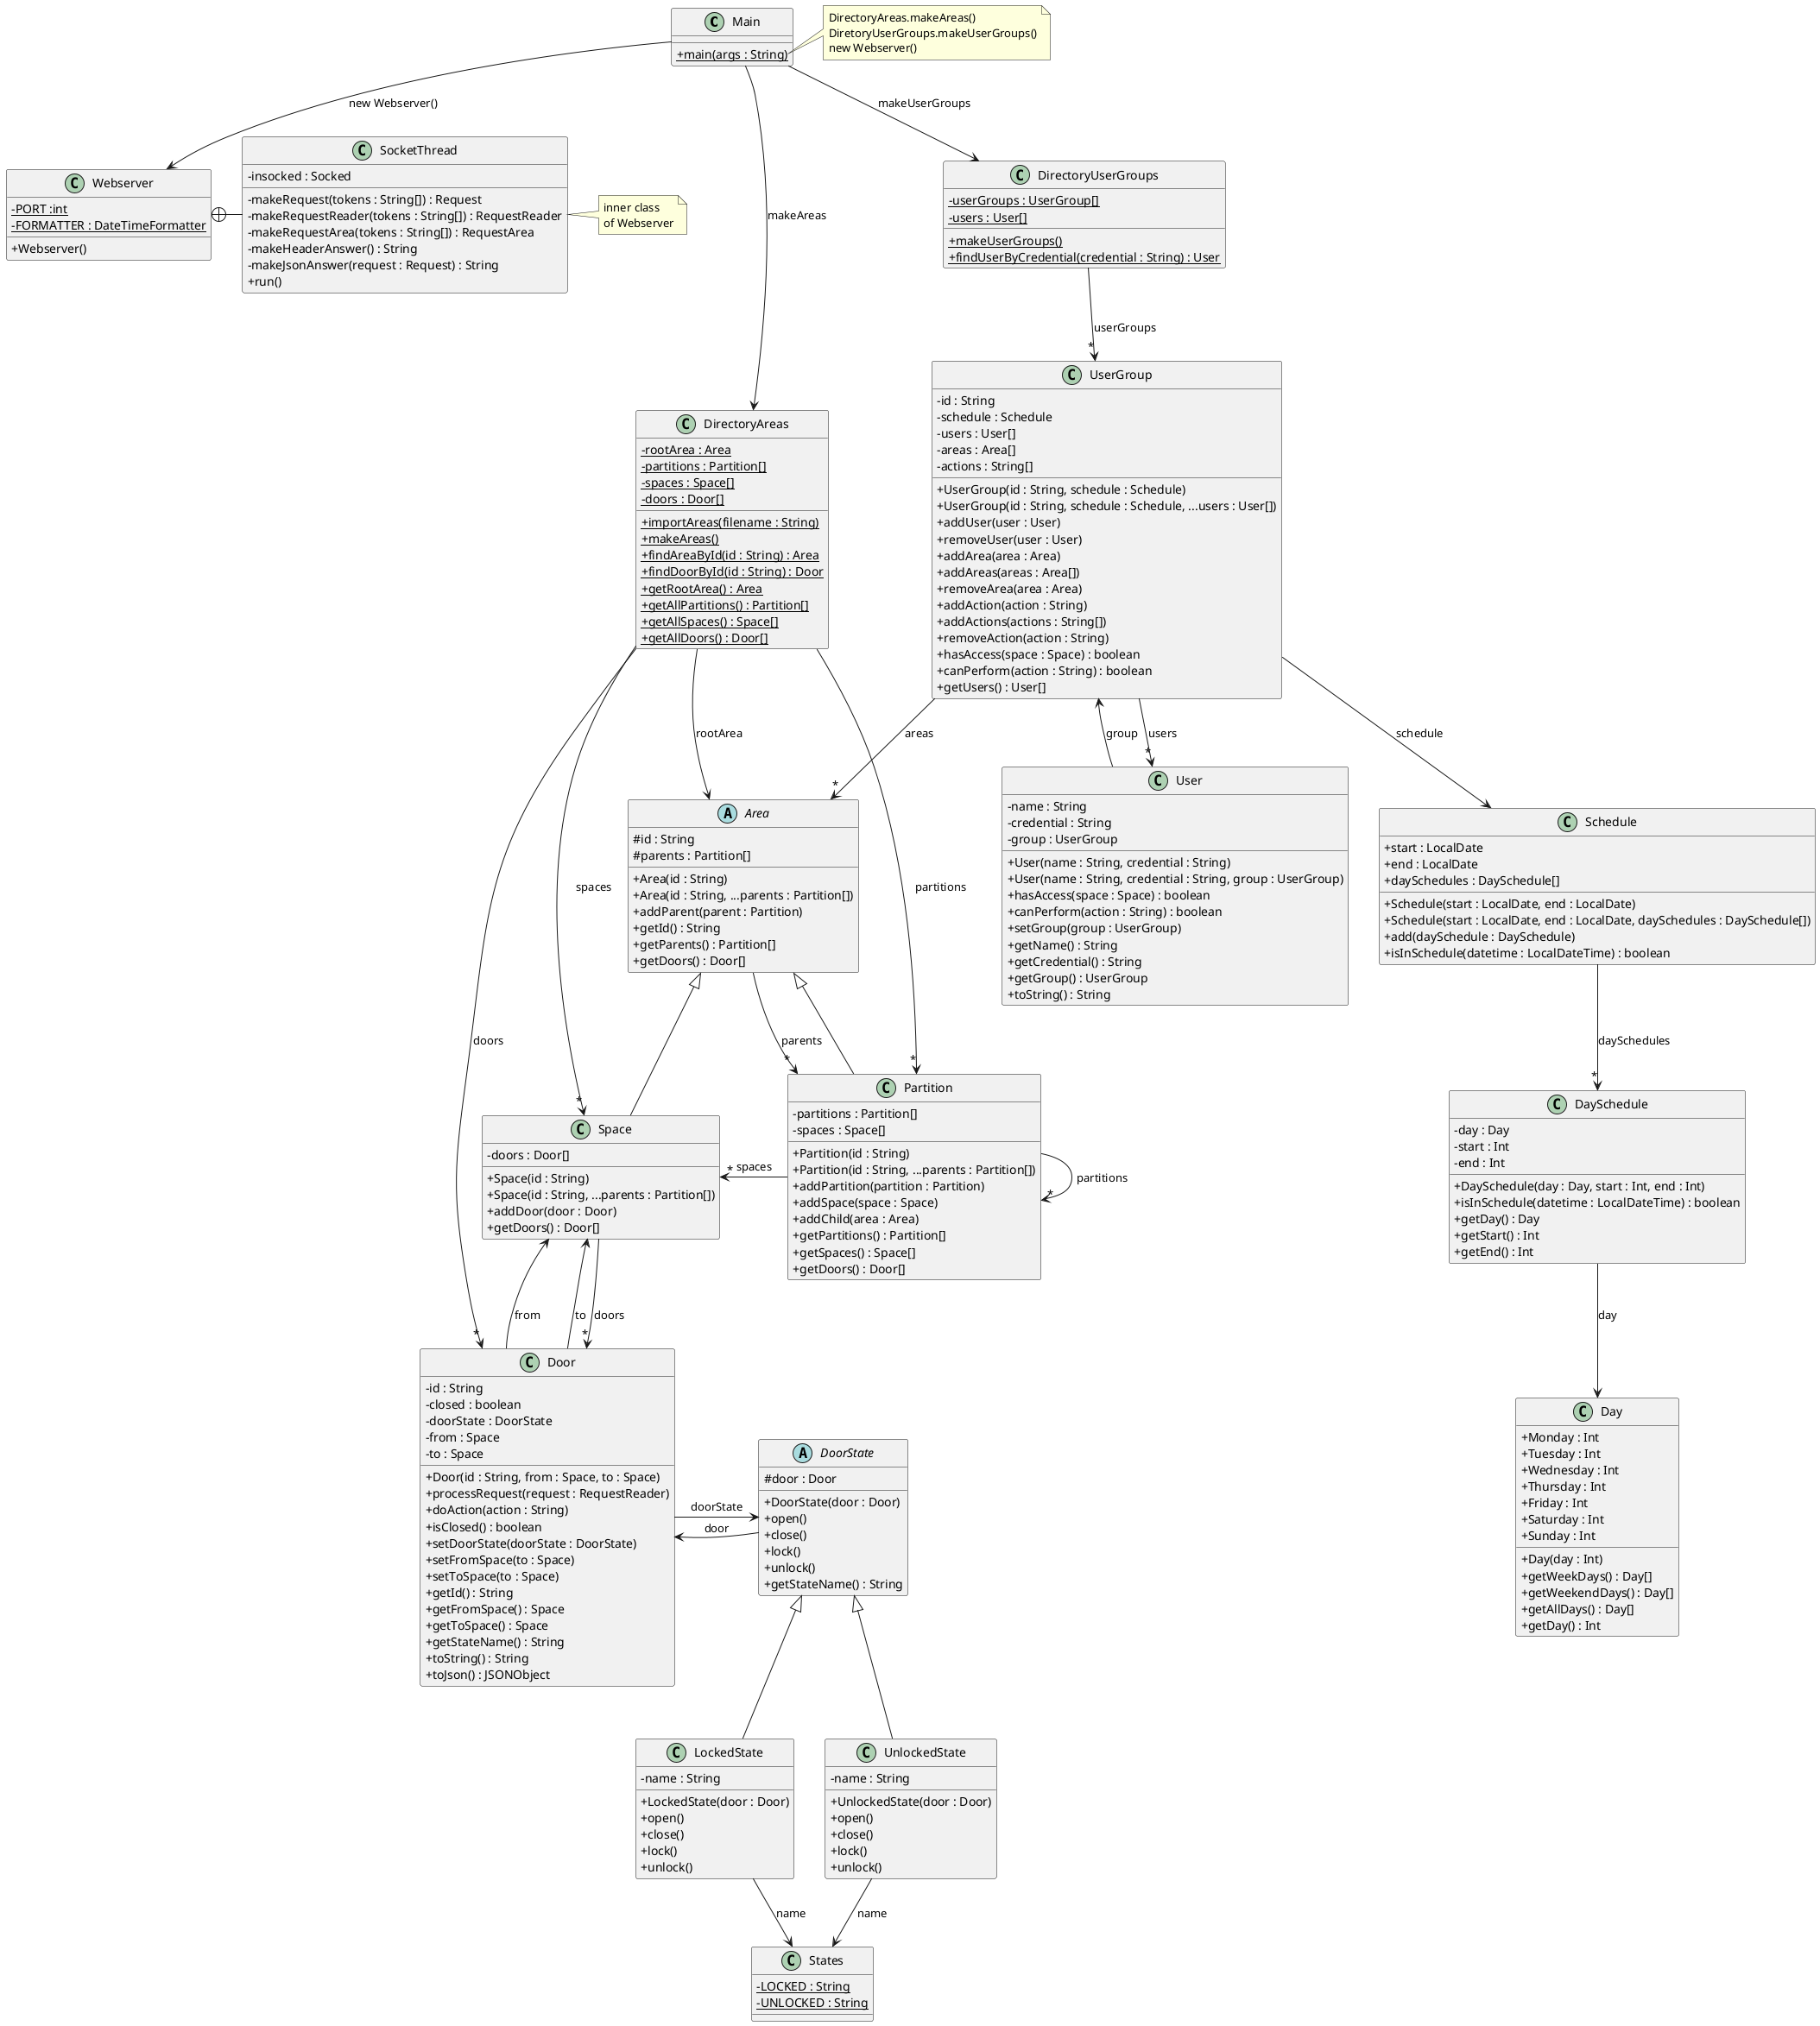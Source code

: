 @startuml
'https://plantuml.com/class-diagram
skinparam classAttributeIconSize 0

class Main {
+ {static} main(args : String)
}

class Webserver {
- {static} PORT :int
- {static} FORMATTER : DateTimeFormatter
+ Webserver()
}

class SocketThread {
- insocked : Socked
- makeRequest(tokens : String[]) : Request
- makeRequestReader(tokens : String[]) : RequestReader
- makeRequestArea(tokens : String[]) : RequestArea
- makeHeaderAnswer() : String
- makeJsonAnswer(request : Request) : String
+ run()
}

Webserver +-right- SocketThread

note right of SocketThread
inner class
of Webserver
end note

note right of Main::main
DirectoryAreas.makeAreas()
DiretoryUserGroups.makeUserGroups()
new Webserver()
end note

Main --> Webserver : "new Webserver()"

Main -[hidden]down- Webserver





'CUSTOM UML

static class DirectoryAreas {
- {static} rootArea : Area
- {static} partitions : Partition[]
- {static} spaces : Space[]
- {static} doors : Door[]
+ {static} importAreas(filename : String)
+ {static} makeAreas()
+ {static} findAreaById(id : String) : Area
+ {static} findDoorById(id : String) : Door
+ {static} getRootArea() : Area
+ {static} getAllPartitions() : Partition[]
+ {static} getAllSpaces() : Space[]
+ {static} getAllDoors() : Door[]
}

Main --> DirectoryAreas : "makeAreas"
DirectoryAreas --> Area : "rootArea"
DirectoryAreas --> "*" Partition : "partitions"
DirectoryAreas --> "*" Space : "spaces"
DirectoryAreas --> "*" Door : "doors"

abstract class Area {
# id : String
# parents : Partition[]
+ Area(id : String)
+ Area(id : String, ...parents : Partition[])
+ addParent(parent : Partition)
+ getId() : String
+ getParents() : Partition[]
+ getDoors() : Door[]
}

Area --> "*" Partition : "parents"

class Partition extends Area {
- partitions : Partition[]
- spaces : Space[]
+ Partition(id : String)
+ Partition(id : String, ...parents : Partition[])
+ addPartition(partition : Partition)
+ addSpace(space : Space)
+ addChild(area : Area)
+ getPartitions() : Partition[]
+ getSpaces() : Space[]
+ getDoors() : Door[]
}

Partition --> "*" Partition : "partitions"
Partition --> "*" Space : "spaces"

class Space extends Area {
- doors : Door[]
+ Space(id : String)
+ Space(id : String, ...parents : Partition[])
+ addDoor(door : Door)
+ getDoors() : Door[]
}

Space --> "*" Door : "doors"

class Door {
- id : String
- closed : boolean
- doorState : DoorState
- from : Space
- to : Space
+ Door(id : String, from : Space, to : Space)
+ processRequest(request : RequestReader)
+ doAction(action : String)
+ isClosed() : boolean
+ setDoorState(doorState : DoorState)
+ setFromSpace(to : Space)
+ setToSpace(to : Space)
+ getId() : String
+ getFromSpace() : Space
+ getToSpace() : Space
+ getStateName() : String
+ toString() : String
+ toJson() : JSONObject
}

Door --> DoorState : "doorState"
Door --> Space : "from"
Door --> Space : "to"

abstract class DoorState {
# door : Door
+ DoorState(door : Door)
+ open()
+ close()
+ lock()
+ unlock()
+ getStateName() : String
}

DoorState --> Door : "door"

static class States {
- {static} LOCKED : String
- {static} UNLOCKED : String
}

class LockedState extends DoorState {
- name : String
+ LockedState(door : Door)
+ open()
+ close()
+ lock()
+ unlock()
}

class UnlockedState extends DoorState {
- name : String
+ UnlockedState(door : Door)
+ open()
+ close()
+ lock()
+ unlock()
}

LockedState --> States : name
UnlockedState --> States : name


static class DirectoryUserGroups {
- {static} userGroups : UserGroup[]
- {static} users : User[]
+ {static} makeUserGroups()
+ {static} findUserByCredential(credential : String) : User
}

Main --> DirectoryUserGroups : "makeUserGroups"
DirectoryUserGroups --> "*" UserGroup : "userGroups"

class UserGroup {
- id : String
- schedule : Schedule
- users : User[]
- areas : Area[]
- actions : String[]
+ UserGroup(id : String, schedule : Schedule)
+ UserGroup(id : String, schedule : Schedule, ...users : User[])
+ addUser(user : User)
+ removeUser(user : User)
+ addArea(area : Area)
+ addAreas(areas : Area[])
+ removeArea(area : Area)
+ addAction(action : String)
+ addActions(actions : String[])
+ removeAction(action : String)
+ hasAccess(space : Space) : boolean
+ canPerform(action : String) : boolean
+ getUsers() : User[]
}

UserGroup --> "*" User : "users"
UserGroup --> "*" Area : "areas"

class User {
- name : String
- credential : String
- group : UserGroup
+ User(name : String, credential : String)
+ User(name : String, credential : String, group : UserGroup)
+ hasAccess(space : Space) : boolean
+ canPerform(action : String) : boolean
+ setGroup(group : UserGroup)
+ getName() : String
+ getCredential() : String
+ getGroup() : UserGroup
+ toString() : String
}

User --> UserGroup : "group"

class Day {
+ Monday : Int
+ Tuesday : Int
+ Wednesday : Int
+ Thursday : Int
+ Friday : Int
+ Saturday : Int
+ Sunday : Int
+ Day(day : Int)
+ getWeekDays() : Day[]
+ getWeekendDays() : Day[]
+ getAllDays() : Day[]
+ getDay() : Int
}

class DaySchedule {
- day : Day
- start : Int
- end : Int
+ DaySchedule(day : Day, start : Int, end : Int)
+ isInSchedule(datetime : LocalDateTime) : boolean
+ getDay() : Day
+ getStart() : Int
+ getEnd() : Int
}

DaySchedule --> Day : "day"

class Schedule {
+ start : LocalDate
+ end : LocalDate
+ daySchedules : DaySchedule[]
+ Schedule(start : LocalDate, end : LocalDate)
+ Schedule(start : LocalDate, end : LocalDate, daySchedules : DaySchedule[])
+ add(daySchedule : DaySchedule)
+ isInSchedule(datetime : LocalDateTime) : boolean
}

Schedule --> "*" DaySchedule : "daySchedules"
UserGroup --> Schedule : "schedule"


Main -[hidden]down- DirectoryAreas
DirectoryAreas -[hidden]down- Area
Partition -[hidden]right- Space
DoorState -[hidden]right- Door

@enduml
